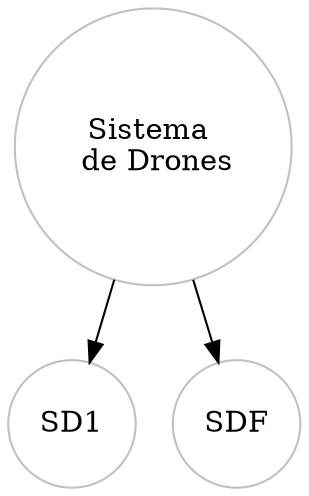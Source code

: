 digraph G {
    rankdir=TB
    node[shape=circle,color=grey]
    Nodo0[label="Sistema 
 de Drones"]
	Nodo1[label="SD1"]
	Nodo2[label="SDF"]

	Nodo0 -> Nodo1
	Nodo0 -> Nodo2

}